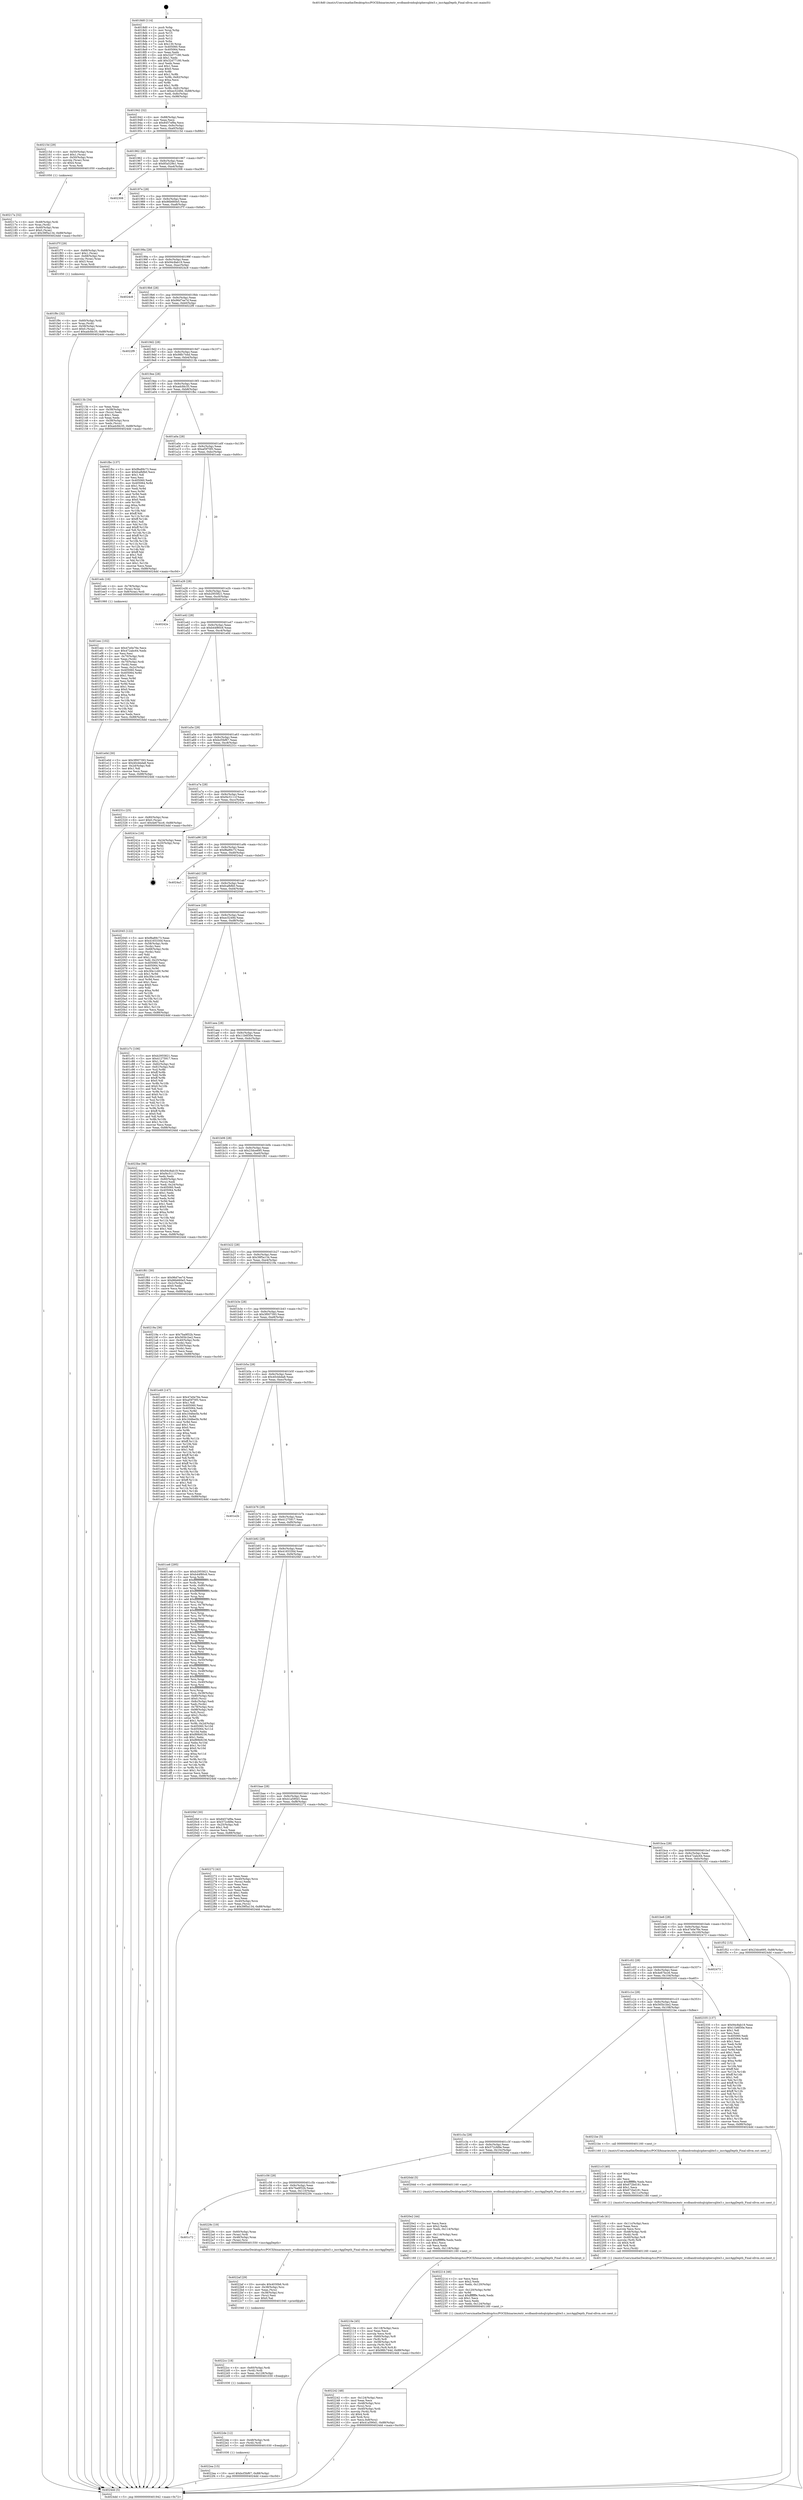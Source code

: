 digraph "0x4018d0" {
  label = "0x4018d0 (/mnt/c/Users/mathe/Desktop/tcc/POCII/binaries/extr_wcdbandroidsqlciphersqlite3.c_incrAggDepth_Final-ollvm.out::main(0))"
  labelloc = "t"
  node[shape=record]

  Entry [label="",width=0.3,height=0.3,shape=circle,fillcolor=black,style=filled]
  "0x401942" [label="{
     0x401942 [32]\l
     | [instrs]\l
     &nbsp;&nbsp;0x401942 \<+6\>: mov -0x88(%rbp),%eax\l
     &nbsp;&nbsp;0x401948 \<+2\>: mov %eax,%ecx\l
     &nbsp;&nbsp;0x40194a \<+6\>: sub $0x8457ef9a,%ecx\l
     &nbsp;&nbsp;0x401950 \<+6\>: mov %eax,-0x9c(%rbp)\l
     &nbsp;&nbsp;0x401956 \<+6\>: mov %ecx,-0xa0(%rbp)\l
     &nbsp;&nbsp;0x40195c \<+6\>: je 000000000040215d \<main+0x88d\>\l
  }"]
  "0x40215d" [label="{
     0x40215d [29]\l
     | [instrs]\l
     &nbsp;&nbsp;0x40215d \<+4\>: mov -0x50(%rbp),%rax\l
     &nbsp;&nbsp;0x402161 \<+6\>: movl $0x1,(%rax)\l
     &nbsp;&nbsp;0x402167 \<+4\>: mov -0x50(%rbp),%rax\l
     &nbsp;&nbsp;0x40216b \<+3\>: movslq (%rax),%rax\l
     &nbsp;&nbsp;0x40216e \<+4\>: shl $0x4,%rax\l
     &nbsp;&nbsp;0x402172 \<+3\>: mov %rax,%rdi\l
     &nbsp;&nbsp;0x402175 \<+5\>: call 0000000000401050 \<malloc@plt\>\l
     | [calls]\l
     &nbsp;&nbsp;0x401050 \{1\} (unknown)\l
  }"]
  "0x401962" [label="{
     0x401962 [28]\l
     | [instrs]\l
     &nbsp;&nbsp;0x401962 \<+5\>: jmp 0000000000401967 \<main+0x97\>\l
     &nbsp;&nbsp;0x401967 \<+6\>: mov -0x9c(%rbp),%eax\l
     &nbsp;&nbsp;0x40196d \<+5\>: sub $0x85a529e1,%eax\l
     &nbsp;&nbsp;0x401972 \<+6\>: mov %eax,-0xa4(%rbp)\l
     &nbsp;&nbsp;0x401978 \<+6\>: je 0000000000402308 \<main+0xa38\>\l
  }"]
  Exit [label="",width=0.3,height=0.3,shape=circle,fillcolor=black,style=filled,peripheries=2]
  "0x402308" [label="{
     0x402308\l
  }", style=dashed]
  "0x40197e" [label="{
     0x40197e [28]\l
     | [instrs]\l
     &nbsp;&nbsp;0x40197e \<+5\>: jmp 0000000000401983 \<main+0xb3\>\l
     &nbsp;&nbsp;0x401983 \<+6\>: mov -0x9c(%rbp),%eax\l
     &nbsp;&nbsp;0x401989 \<+5\>: sub $0x86b660e5,%eax\l
     &nbsp;&nbsp;0x40198e \<+6\>: mov %eax,-0xa8(%rbp)\l
     &nbsp;&nbsp;0x401994 \<+6\>: je 0000000000401f7f \<main+0x6af\>\l
  }"]
  "0x4022ea" [label="{
     0x4022ea [15]\l
     | [instrs]\l
     &nbsp;&nbsp;0x4022ea \<+10\>: movl $0xbcf3bf67,-0x88(%rbp)\l
     &nbsp;&nbsp;0x4022f4 \<+5\>: jmp 00000000004024dd \<main+0xc0d\>\l
  }"]
  "0x401f7f" [label="{
     0x401f7f [29]\l
     | [instrs]\l
     &nbsp;&nbsp;0x401f7f \<+4\>: mov -0x68(%rbp),%rax\l
     &nbsp;&nbsp;0x401f83 \<+6\>: movl $0x1,(%rax)\l
     &nbsp;&nbsp;0x401f89 \<+4\>: mov -0x68(%rbp),%rax\l
     &nbsp;&nbsp;0x401f8d \<+3\>: movslq (%rax),%rax\l
     &nbsp;&nbsp;0x401f90 \<+4\>: shl $0x3,%rax\l
     &nbsp;&nbsp;0x401f94 \<+3\>: mov %rax,%rdi\l
     &nbsp;&nbsp;0x401f97 \<+5\>: call 0000000000401050 \<malloc@plt\>\l
     | [calls]\l
     &nbsp;&nbsp;0x401050 \{1\} (unknown)\l
  }"]
  "0x40199a" [label="{
     0x40199a [28]\l
     | [instrs]\l
     &nbsp;&nbsp;0x40199a \<+5\>: jmp 000000000040199f \<main+0xcf\>\l
     &nbsp;&nbsp;0x40199f \<+6\>: mov -0x9c(%rbp),%eax\l
     &nbsp;&nbsp;0x4019a5 \<+5\>: sub $0x94c8ab19,%eax\l
     &nbsp;&nbsp;0x4019aa \<+6\>: mov %eax,-0xac(%rbp)\l
     &nbsp;&nbsp;0x4019b0 \<+6\>: je 00000000004024c8 \<main+0xbf8\>\l
  }"]
  "0x4022de" [label="{
     0x4022de [12]\l
     | [instrs]\l
     &nbsp;&nbsp;0x4022de \<+4\>: mov -0x48(%rbp),%rdi\l
     &nbsp;&nbsp;0x4022e2 \<+3\>: mov (%rdi),%rdi\l
     &nbsp;&nbsp;0x4022e5 \<+5\>: call 0000000000401030 \<free@plt\>\l
     | [calls]\l
     &nbsp;&nbsp;0x401030 \{1\} (unknown)\l
  }"]
  "0x4024c8" [label="{
     0x4024c8\l
  }", style=dashed]
  "0x4019b6" [label="{
     0x4019b6 [28]\l
     | [instrs]\l
     &nbsp;&nbsp;0x4019b6 \<+5\>: jmp 00000000004019bb \<main+0xeb\>\l
     &nbsp;&nbsp;0x4019bb \<+6\>: mov -0x9c(%rbp),%eax\l
     &nbsp;&nbsp;0x4019c1 \<+5\>: sub $0x96d7ee7d,%eax\l
     &nbsp;&nbsp;0x4019c6 \<+6\>: mov %eax,-0xb0(%rbp)\l
     &nbsp;&nbsp;0x4019cc \<+6\>: je 00000000004022f9 \<main+0xa29\>\l
  }"]
  "0x4022cc" [label="{
     0x4022cc [18]\l
     | [instrs]\l
     &nbsp;&nbsp;0x4022cc \<+4\>: mov -0x60(%rbp),%rdi\l
     &nbsp;&nbsp;0x4022d0 \<+3\>: mov (%rdi),%rdi\l
     &nbsp;&nbsp;0x4022d3 \<+6\>: mov %eax,-0x128(%rbp)\l
     &nbsp;&nbsp;0x4022d9 \<+5\>: call 0000000000401030 \<free@plt\>\l
     | [calls]\l
     &nbsp;&nbsp;0x401030 \{1\} (unknown)\l
  }"]
  "0x4022f9" [label="{
     0x4022f9\l
  }", style=dashed]
  "0x4019d2" [label="{
     0x4019d2 [28]\l
     | [instrs]\l
     &nbsp;&nbsp;0x4019d2 \<+5\>: jmp 00000000004019d7 \<main+0x107\>\l
     &nbsp;&nbsp;0x4019d7 \<+6\>: mov -0x9c(%rbp),%eax\l
     &nbsp;&nbsp;0x4019dd \<+5\>: sub $0x98fc744d,%eax\l
     &nbsp;&nbsp;0x4019e2 \<+6\>: mov %eax,-0xb4(%rbp)\l
     &nbsp;&nbsp;0x4019e8 \<+6\>: je 000000000040213b \<main+0x86b\>\l
  }"]
  "0x4022af" [label="{
     0x4022af [29]\l
     | [instrs]\l
     &nbsp;&nbsp;0x4022af \<+10\>: movabs $0x4030b6,%rdi\l
     &nbsp;&nbsp;0x4022b9 \<+4\>: mov -0x38(%rbp),%rsi\l
     &nbsp;&nbsp;0x4022bd \<+2\>: mov %eax,(%rsi)\l
     &nbsp;&nbsp;0x4022bf \<+4\>: mov -0x38(%rbp),%rsi\l
     &nbsp;&nbsp;0x4022c3 \<+2\>: mov (%rsi),%esi\l
     &nbsp;&nbsp;0x4022c5 \<+2\>: mov $0x0,%al\l
     &nbsp;&nbsp;0x4022c7 \<+5\>: call 0000000000401040 \<printf@plt\>\l
     | [calls]\l
     &nbsp;&nbsp;0x401040 \{1\} (unknown)\l
  }"]
  "0x40213b" [label="{
     0x40213b [34]\l
     | [instrs]\l
     &nbsp;&nbsp;0x40213b \<+2\>: xor %eax,%eax\l
     &nbsp;&nbsp;0x40213d \<+4\>: mov -0x58(%rbp),%rcx\l
     &nbsp;&nbsp;0x402141 \<+2\>: mov (%rcx),%edx\l
     &nbsp;&nbsp;0x402143 \<+3\>: sub $0x1,%eax\l
     &nbsp;&nbsp;0x402146 \<+2\>: sub %eax,%edx\l
     &nbsp;&nbsp;0x402148 \<+4\>: mov -0x58(%rbp),%rcx\l
     &nbsp;&nbsp;0x40214c \<+2\>: mov %edx,(%rcx)\l
     &nbsp;&nbsp;0x40214e \<+10\>: movl $0xadcfdc35,-0x88(%rbp)\l
     &nbsp;&nbsp;0x402158 \<+5\>: jmp 00000000004024dd \<main+0xc0d\>\l
  }"]
  "0x4019ee" [label="{
     0x4019ee [28]\l
     | [instrs]\l
     &nbsp;&nbsp;0x4019ee \<+5\>: jmp 00000000004019f3 \<main+0x123\>\l
     &nbsp;&nbsp;0x4019f3 \<+6\>: mov -0x9c(%rbp),%eax\l
     &nbsp;&nbsp;0x4019f9 \<+5\>: sub $0xadcfdc35,%eax\l
     &nbsp;&nbsp;0x4019fe \<+6\>: mov %eax,-0xb8(%rbp)\l
     &nbsp;&nbsp;0x401a04 \<+6\>: je 0000000000401fbc \<main+0x6ec\>\l
  }"]
  "0x401c72" [label="{
     0x401c72\l
  }", style=dashed]
  "0x401fbc" [label="{
     0x401fbc [137]\l
     | [instrs]\l
     &nbsp;&nbsp;0x401fbc \<+5\>: mov $0xf8a89c73,%eax\l
     &nbsp;&nbsp;0x401fc1 \<+5\>: mov $0xfcafbfb0,%ecx\l
     &nbsp;&nbsp;0x401fc6 \<+2\>: mov $0x1,%dl\l
     &nbsp;&nbsp;0x401fc8 \<+2\>: xor %esi,%esi\l
     &nbsp;&nbsp;0x401fca \<+7\>: mov 0x405060,%edi\l
     &nbsp;&nbsp;0x401fd1 \<+8\>: mov 0x405064,%r8d\l
     &nbsp;&nbsp;0x401fd9 \<+3\>: sub $0x1,%esi\l
     &nbsp;&nbsp;0x401fdc \<+3\>: mov %edi,%r9d\l
     &nbsp;&nbsp;0x401fdf \<+3\>: add %esi,%r9d\l
     &nbsp;&nbsp;0x401fe2 \<+4\>: imul %r9d,%edi\l
     &nbsp;&nbsp;0x401fe6 \<+3\>: and $0x1,%edi\l
     &nbsp;&nbsp;0x401fe9 \<+3\>: cmp $0x0,%edi\l
     &nbsp;&nbsp;0x401fec \<+4\>: sete %r10b\l
     &nbsp;&nbsp;0x401ff0 \<+4\>: cmp $0xa,%r8d\l
     &nbsp;&nbsp;0x401ff4 \<+4\>: setl %r11b\l
     &nbsp;&nbsp;0x401ff8 \<+3\>: mov %r10b,%bl\l
     &nbsp;&nbsp;0x401ffb \<+3\>: xor $0xff,%bl\l
     &nbsp;&nbsp;0x401ffe \<+3\>: mov %r11b,%r14b\l
     &nbsp;&nbsp;0x402001 \<+4\>: xor $0xff,%r14b\l
     &nbsp;&nbsp;0x402005 \<+3\>: xor $0x1,%dl\l
     &nbsp;&nbsp;0x402008 \<+3\>: mov %bl,%r15b\l
     &nbsp;&nbsp;0x40200b \<+4\>: and $0xff,%r15b\l
     &nbsp;&nbsp;0x40200f \<+3\>: and %dl,%r10b\l
     &nbsp;&nbsp;0x402012 \<+3\>: mov %r14b,%r12b\l
     &nbsp;&nbsp;0x402015 \<+4\>: and $0xff,%r12b\l
     &nbsp;&nbsp;0x402019 \<+3\>: and %dl,%r11b\l
     &nbsp;&nbsp;0x40201c \<+3\>: or %r10b,%r15b\l
     &nbsp;&nbsp;0x40201f \<+3\>: or %r11b,%r12b\l
     &nbsp;&nbsp;0x402022 \<+3\>: xor %r12b,%r15b\l
     &nbsp;&nbsp;0x402025 \<+3\>: or %r14b,%bl\l
     &nbsp;&nbsp;0x402028 \<+3\>: xor $0xff,%bl\l
     &nbsp;&nbsp;0x40202b \<+3\>: or $0x1,%dl\l
     &nbsp;&nbsp;0x40202e \<+2\>: and %dl,%bl\l
     &nbsp;&nbsp;0x402030 \<+3\>: or %bl,%r15b\l
     &nbsp;&nbsp;0x402033 \<+4\>: test $0x1,%r15b\l
     &nbsp;&nbsp;0x402037 \<+3\>: cmovne %ecx,%eax\l
     &nbsp;&nbsp;0x40203a \<+6\>: mov %eax,-0x88(%rbp)\l
     &nbsp;&nbsp;0x402040 \<+5\>: jmp 00000000004024dd \<main+0xc0d\>\l
  }"]
  "0x401a0a" [label="{
     0x401a0a [28]\l
     | [instrs]\l
     &nbsp;&nbsp;0x401a0a \<+5\>: jmp 0000000000401a0f \<main+0x13f\>\l
     &nbsp;&nbsp;0x401a0f \<+6\>: mov -0x9c(%rbp),%eax\l
     &nbsp;&nbsp;0x401a15 \<+5\>: sub $0xaf3f70f3,%eax\l
     &nbsp;&nbsp;0x401a1a \<+6\>: mov %eax,-0xbc(%rbp)\l
     &nbsp;&nbsp;0x401a20 \<+6\>: je 0000000000401edc \<main+0x60c\>\l
  }"]
  "0x40229c" [label="{
     0x40229c [19]\l
     | [instrs]\l
     &nbsp;&nbsp;0x40229c \<+4\>: mov -0x60(%rbp),%rax\l
     &nbsp;&nbsp;0x4022a0 \<+3\>: mov (%rax),%rdi\l
     &nbsp;&nbsp;0x4022a3 \<+4\>: mov -0x48(%rbp),%rax\l
     &nbsp;&nbsp;0x4022a7 \<+3\>: mov (%rax),%rsi\l
     &nbsp;&nbsp;0x4022aa \<+5\>: call 0000000000401550 \<incrAggDepth\>\l
     | [calls]\l
     &nbsp;&nbsp;0x401550 \{1\} (/mnt/c/Users/mathe/Desktop/tcc/POCII/binaries/extr_wcdbandroidsqlciphersqlite3.c_incrAggDepth_Final-ollvm.out::incrAggDepth)\l
  }"]
  "0x401edc" [label="{
     0x401edc [16]\l
     | [instrs]\l
     &nbsp;&nbsp;0x401edc \<+4\>: mov -0x78(%rbp),%rax\l
     &nbsp;&nbsp;0x401ee0 \<+3\>: mov (%rax),%rax\l
     &nbsp;&nbsp;0x401ee3 \<+4\>: mov 0x8(%rax),%rdi\l
     &nbsp;&nbsp;0x401ee7 \<+5\>: call 0000000000401060 \<atoi@plt\>\l
     | [calls]\l
     &nbsp;&nbsp;0x401060 \{1\} (unknown)\l
  }"]
  "0x401a26" [label="{
     0x401a26 [28]\l
     | [instrs]\l
     &nbsp;&nbsp;0x401a26 \<+5\>: jmp 0000000000401a2b \<main+0x15b\>\l
     &nbsp;&nbsp;0x401a2b \<+6\>: mov -0x9c(%rbp),%eax\l
     &nbsp;&nbsp;0x401a31 \<+5\>: sub $0xb2955821,%eax\l
     &nbsp;&nbsp;0x401a36 \<+6\>: mov %eax,-0xc0(%rbp)\l
     &nbsp;&nbsp;0x401a3c \<+6\>: je 000000000040242e \<main+0xb5e\>\l
  }"]
  "0x402242" [label="{
     0x402242 [48]\l
     | [instrs]\l
     &nbsp;&nbsp;0x402242 \<+6\>: mov -0x124(%rbp),%ecx\l
     &nbsp;&nbsp;0x402248 \<+3\>: imul %eax,%ecx\l
     &nbsp;&nbsp;0x40224b \<+4\>: mov -0x48(%rbp),%rsi\l
     &nbsp;&nbsp;0x40224f \<+3\>: mov (%rsi),%rsi\l
     &nbsp;&nbsp;0x402252 \<+4\>: mov -0x40(%rbp),%rdi\l
     &nbsp;&nbsp;0x402256 \<+3\>: movslq (%rdi),%rdi\l
     &nbsp;&nbsp;0x402259 \<+4\>: shl $0x4,%rdi\l
     &nbsp;&nbsp;0x40225d \<+3\>: add %rdi,%rsi\l
     &nbsp;&nbsp;0x402260 \<+3\>: mov %ecx,0x8(%rsi)\l
     &nbsp;&nbsp;0x402263 \<+10\>: movl $0x41a590d1,-0x88(%rbp)\l
     &nbsp;&nbsp;0x40226d \<+5\>: jmp 00000000004024dd \<main+0xc0d\>\l
  }"]
  "0x40242e" [label="{
     0x40242e\l
  }", style=dashed]
  "0x401a42" [label="{
     0x401a42 [28]\l
     | [instrs]\l
     &nbsp;&nbsp;0x401a42 \<+5\>: jmp 0000000000401a47 \<main+0x177\>\l
     &nbsp;&nbsp;0x401a47 \<+6\>: mov -0x9c(%rbp),%eax\l
     &nbsp;&nbsp;0x401a4d \<+5\>: sub $0xb44f80c6,%eax\l
     &nbsp;&nbsp;0x401a52 \<+6\>: mov %eax,-0xc4(%rbp)\l
     &nbsp;&nbsp;0x401a58 \<+6\>: je 0000000000401e0d \<main+0x53d\>\l
  }"]
  "0x402214" [label="{
     0x402214 [46]\l
     | [instrs]\l
     &nbsp;&nbsp;0x402214 \<+2\>: xor %ecx,%ecx\l
     &nbsp;&nbsp;0x402216 \<+5\>: mov $0x2,%edx\l
     &nbsp;&nbsp;0x40221b \<+6\>: mov %edx,-0x120(%rbp)\l
     &nbsp;&nbsp;0x402221 \<+1\>: cltd\l
     &nbsp;&nbsp;0x402222 \<+7\>: mov -0x120(%rbp),%r9d\l
     &nbsp;&nbsp;0x402229 \<+3\>: idiv %r9d\l
     &nbsp;&nbsp;0x40222c \<+6\>: imul $0xfffffffe,%edx,%edx\l
     &nbsp;&nbsp;0x402232 \<+3\>: sub $0x1,%ecx\l
     &nbsp;&nbsp;0x402235 \<+2\>: sub %ecx,%edx\l
     &nbsp;&nbsp;0x402237 \<+6\>: mov %edx,-0x124(%rbp)\l
     &nbsp;&nbsp;0x40223d \<+5\>: call 0000000000401160 \<next_i\>\l
     | [calls]\l
     &nbsp;&nbsp;0x401160 \{1\} (/mnt/c/Users/mathe/Desktop/tcc/POCII/binaries/extr_wcdbandroidsqlciphersqlite3.c_incrAggDepth_Final-ollvm.out::next_i)\l
  }"]
  "0x401e0d" [label="{
     0x401e0d [30]\l
     | [instrs]\l
     &nbsp;&nbsp;0x401e0d \<+5\>: mov $0x3f007393,%eax\l
     &nbsp;&nbsp;0x401e12 \<+5\>: mov $0x40cbbda8,%ecx\l
     &nbsp;&nbsp;0x401e17 \<+3\>: mov -0x2d(%rbp),%dl\l
     &nbsp;&nbsp;0x401e1a \<+3\>: test $0x1,%dl\l
     &nbsp;&nbsp;0x401e1d \<+3\>: cmovne %ecx,%eax\l
     &nbsp;&nbsp;0x401e20 \<+6\>: mov %eax,-0x88(%rbp)\l
     &nbsp;&nbsp;0x401e26 \<+5\>: jmp 00000000004024dd \<main+0xc0d\>\l
  }"]
  "0x401a5e" [label="{
     0x401a5e [28]\l
     | [instrs]\l
     &nbsp;&nbsp;0x401a5e \<+5\>: jmp 0000000000401a63 \<main+0x193\>\l
     &nbsp;&nbsp;0x401a63 \<+6\>: mov -0x9c(%rbp),%eax\l
     &nbsp;&nbsp;0x401a69 \<+5\>: sub $0xbcf3bf67,%eax\l
     &nbsp;&nbsp;0x401a6e \<+6\>: mov %eax,-0xc8(%rbp)\l
     &nbsp;&nbsp;0x401a74 \<+6\>: je 000000000040231c \<main+0xa4c\>\l
  }"]
  "0x4021eb" [label="{
     0x4021eb [41]\l
     | [instrs]\l
     &nbsp;&nbsp;0x4021eb \<+6\>: mov -0x11c(%rbp),%ecx\l
     &nbsp;&nbsp;0x4021f1 \<+3\>: imul %eax,%ecx\l
     &nbsp;&nbsp;0x4021f4 \<+3\>: movslq %ecx,%rsi\l
     &nbsp;&nbsp;0x4021f7 \<+4\>: mov -0x48(%rbp),%rdi\l
     &nbsp;&nbsp;0x4021fb \<+3\>: mov (%rdi),%rdi\l
     &nbsp;&nbsp;0x4021fe \<+4\>: mov -0x40(%rbp),%r8\l
     &nbsp;&nbsp;0x402202 \<+3\>: movslq (%r8),%r8\l
     &nbsp;&nbsp;0x402205 \<+4\>: shl $0x4,%r8\l
     &nbsp;&nbsp;0x402209 \<+3\>: add %r8,%rdi\l
     &nbsp;&nbsp;0x40220c \<+3\>: mov %rsi,(%rdi)\l
     &nbsp;&nbsp;0x40220f \<+5\>: call 0000000000401160 \<next_i\>\l
     | [calls]\l
     &nbsp;&nbsp;0x401160 \{1\} (/mnt/c/Users/mathe/Desktop/tcc/POCII/binaries/extr_wcdbandroidsqlciphersqlite3.c_incrAggDepth_Final-ollvm.out::next_i)\l
  }"]
  "0x40231c" [label="{
     0x40231c [25]\l
     | [instrs]\l
     &nbsp;&nbsp;0x40231c \<+4\>: mov -0x80(%rbp),%rax\l
     &nbsp;&nbsp;0x402320 \<+6\>: movl $0x0,(%rax)\l
     &nbsp;&nbsp;0x402326 \<+10\>: movl $0x4e67bcc6,-0x88(%rbp)\l
     &nbsp;&nbsp;0x402330 \<+5\>: jmp 00000000004024dd \<main+0xc0d\>\l
  }"]
  "0x401a7a" [label="{
     0x401a7a [28]\l
     | [instrs]\l
     &nbsp;&nbsp;0x401a7a \<+5\>: jmp 0000000000401a7f \<main+0x1af\>\l
     &nbsp;&nbsp;0x401a7f \<+6\>: mov -0x9c(%rbp),%eax\l
     &nbsp;&nbsp;0x401a85 \<+5\>: sub $0xf4c5111f,%eax\l
     &nbsp;&nbsp;0x401a8a \<+6\>: mov %eax,-0xcc(%rbp)\l
     &nbsp;&nbsp;0x401a90 \<+6\>: je 000000000040241e \<main+0xb4e\>\l
  }"]
  "0x4021c3" [label="{
     0x4021c3 [40]\l
     | [instrs]\l
     &nbsp;&nbsp;0x4021c3 \<+5\>: mov $0x2,%ecx\l
     &nbsp;&nbsp;0x4021c8 \<+1\>: cltd\l
     &nbsp;&nbsp;0x4021c9 \<+2\>: idiv %ecx\l
     &nbsp;&nbsp;0x4021cb \<+6\>: imul $0xfffffffe,%edx,%ecx\l
     &nbsp;&nbsp;0x4021d1 \<+6\>: add $0x672bd181,%ecx\l
     &nbsp;&nbsp;0x4021d7 \<+3\>: add $0x1,%ecx\l
     &nbsp;&nbsp;0x4021da \<+6\>: sub $0x672bd181,%ecx\l
     &nbsp;&nbsp;0x4021e0 \<+6\>: mov %ecx,-0x11c(%rbp)\l
     &nbsp;&nbsp;0x4021e6 \<+5\>: call 0000000000401160 \<next_i\>\l
     | [calls]\l
     &nbsp;&nbsp;0x401160 \{1\} (/mnt/c/Users/mathe/Desktop/tcc/POCII/binaries/extr_wcdbandroidsqlciphersqlite3.c_incrAggDepth_Final-ollvm.out::next_i)\l
  }"]
  "0x40241e" [label="{
     0x40241e [16]\l
     | [instrs]\l
     &nbsp;&nbsp;0x40241e \<+3\>: mov -0x24(%rbp),%eax\l
     &nbsp;&nbsp;0x402421 \<+4\>: lea -0x20(%rbp),%rsp\l
     &nbsp;&nbsp;0x402425 \<+1\>: pop %rbx\l
     &nbsp;&nbsp;0x402426 \<+2\>: pop %r12\l
     &nbsp;&nbsp;0x402428 \<+2\>: pop %r14\l
     &nbsp;&nbsp;0x40242a \<+2\>: pop %r15\l
     &nbsp;&nbsp;0x40242c \<+1\>: pop %rbp\l
     &nbsp;&nbsp;0x40242d \<+1\>: ret\l
  }"]
  "0x401a96" [label="{
     0x401a96 [28]\l
     | [instrs]\l
     &nbsp;&nbsp;0x401a96 \<+5\>: jmp 0000000000401a9b \<main+0x1cb\>\l
     &nbsp;&nbsp;0x401a9b \<+6\>: mov -0x9c(%rbp),%eax\l
     &nbsp;&nbsp;0x401aa1 \<+5\>: sub $0xf8a89c73,%eax\l
     &nbsp;&nbsp;0x401aa6 \<+6\>: mov %eax,-0xd0(%rbp)\l
     &nbsp;&nbsp;0x401aac \<+6\>: je 00000000004024a3 \<main+0xbd3\>\l
  }"]
  "0x40217a" [label="{
     0x40217a [32]\l
     | [instrs]\l
     &nbsp;&nbsp;0x40217a \<+4\>: mov -0x48(%rbp),%rdi\l
     &nbsp;&nbsp;0x40217e \<+3\>: mov %rax,(%rdi)\l
     &nbsp;&nbsp;0x402181 \<+4\>: mov -0x40(%rbp),%rax\l
     &nbsp;&nbsp;0x402185 \<+6\>: movl $0x0,(%rax)\l
     &nbsp;&nbsp;0x40218b \<+10\>: movl $0x39f5a134,-0x88(%rbp)\l
     &nbsp;&nbsp;0x402195 \<+5\>: jmp 00000000004024dd \<main+0xc0d\>\l
  }"]
  "0x4024a3" [label="{
     0x4024a3\l
  }", style=dashed]
  "0x401ab2" [label="{
     0x401ab2 [28]\l
     | [instrs]\l
     &nbsp;&nbsp;0x401ab2 \<+5\>: jmp 0000000000401ab7 \<main+0x1e7\>\l
     &nbsp;&nbsp;0x401ab7 \<+6\>: mov -0x9c(%rbp),%eax\l
     &nbsp;&nbsp;0x401abd \<+5\>: sub $0xfcafbfb0,%eax\l
     &nbsp;&nbsp;0x401ac2 \<+6\>: mov %eax,-0xd4(%rbp)\l
     &nbsp;&nbsp;0x401ac8 \<+6\>: je 0000000000402045 \<main+0x775\>\l
  }"]
  "0x40210e" [label="{
     0x40210e [45]\l
     | [instrs]\l
     &nbsp;&nbsp;0x40210e \<+6\>: mov -0x118(%rbp),%ecx\l
     &nbsp;&nbsp;0x402114 \<+3\>: imul %eax,%ecx\l
     &nbsp;&nbsp;0x402117 \<+3\>: movslq %ecx,%rdi\l
     &nbsp;&nbsp;0x40211a \<+4\>: mov -0x60(%rbp),%r8\l
     &nbsp;&nbsp;0x40211e \<+3\>: mov (%r8),%r8\l
     &nbsp;&nbsp;0x402121 \<+4\>: mov -0x58(%rbp),%r9\l
     &nbsp;&nbsp;0x402125 \<+3\>: movslq (%r9),%r9\l
     &nbsp;&nbsp;0x402128 \<+4\>: mov %rdi,(%r8,%r9,8)\l
     &nbsp;&nbsp;0x40212c \<+10\>: movl $0x98fc744d,-0x88(%rbp)\l
     &nbsp;&nbsp;0x402136 \<+5\>: jmp 00000000004024dd \<main+0xc0d\>\l
  }"]
  "0x402045" [label="{
     0x402045 [122]\l
     | [instrs]\l
     &nbsp;&nbsp;0x402045 \<+5\>: mov $0xf8a89c73,%eax\l
     &nbsp;&nbsp;0x40204a \<+5\>: mov $0x4165330d,%ecx\l
     &nbsp;&nbsp;0x40204f \<+4\>: mov -0x58(%rbp),%rdx\l
     &nbsp;&nbsp;0x402053 \<+2\>: mov (%rdx),%esi\l
     &nbsp;&nbsp;0x402055 \<+4\>: mov -0x68(%rbp),%rdx\l
     &nbsp;&nbsp;0x402059 \<+2\>: cmp (%rdx),%esi\l
     &nbsp;&nbsp;0x40205b \<+4\>: setl %dil\l
     &nbsp;&nbsp;0x40205f \<+4\>: and $0x1,%dil\l
     &nbsp;&nbsp;0x402063 \<+4\>: mov %dil,-0x25(%rbp)\l
     &nbsp;&nbsp;0x402067 \<+7\>: mov 0x405060,%esi\l
     &nbsp;&nbsp;0x40206e \<+8\>: mov 0x405064,%r8d\l
     &nbsp;&nbsp;0x402076 \<+3\>: mov %esi,%r9d\l
     &nbsp;&nbsp;0x402079 \<+7\>: sub $0x3f4c1c60,%r9d\l
     &nbsp;&nbsp;0x402080 \<+4\>: sub $0x1,%r9d\l
     &nbsp;&nbsp;0x402084 \<+7\>: add $0x3f4c1c60,%r9d\l
     &nbsp;&nbsp;0x40208b \<+4\>: imul %r9d,%esi\l
     &nbsp;&nbsp;0x40208f \<+3\>: and $0x1,%esi\l
     &nbsp;&nbsp;0x402092 \<+3\>: cmp $0x0,%esi\l
     &nbsp;&nbsp;0x402095 \<+4\>: sete %dil\l
     &nbsp;&nbsp;0x402099 \<+4\>: cmp $0xa,%r8d\l
     &nbsp;&nbsp;0x40209d \<+4\>: setl %r10b\l
     &nbsp;&nbsp;0x4020a1 \<+3\>: mov %dil,%r11b\l
     &nbsp;&nbsp;0x4020a4 \<+3\>: and %r10b,%r11b\l
     &nbsp;&nbsp;0x4020a7 \<+3\>: xor %r10b,%dil\l
     &nbsp;&nbsp;0x4020aa \<+3\>: or %dil,%r11b\l
     &nbsp;&nbsp;0x4020ad \<+4\>: test $0x1,%r11b\l
     &nbsp;&nbsp;0x4020b1 \<+3\>: cmovne %ecx,%eax\l
     &nbsp;&nbsp;0x4020b4 \<+6\>: mov %eax,-0x88(%rbp)\l
     &nbsp;&nbsp;0x4020ba \<+5\>: jmp 00000000004024dd \<main+0xc0d\>\l
  }"]
  "0x401ace" [label="{
     0x401ace [28]\l
     | [instrs]\l
     &nbsp;&nbsp;0x401ace \<+5\>: jmp 0000000000401ad3 \<main+0x203\>\l
     &nbsp;&nbsp;0x401ad3 \<+6\>: mov -0x9c(%rbp),%eax\l
     &nbsp;&nbsp;0x401ad9 \<+5\>: sub $0xec5249d,%eax\l
     &nbsp;&nbsp;0x401ade \<+6\>: mov %eax,-0xd8(%rbp)\l
     &nbsp;&nbsp;0x401ae4 \<+6\>: je 0000000000401c7c \<main+0x3ac\>\l
  }"]
  "0x4020e2" [label="{
     0x4020e2 [44]\l
     | [instrs]\l
     &nbsp;&nbsp;0x4020e2 \<+2\>: xor %ecx,%ecx\l
     &nbsp;&nbsp;0x4020e4 \<+5\>: mov $0x2,%edx\l
     &nbsp;&nbsp;0x4020e9 \<+6\>: mov %edx,-0x114(%rbp)\l
     &nbsp;&nbsp;0x4020ef \<+1\>: cltd\l
     &nbsp;&nbsp;0x4020f0 \<+6\>: mov -0x114(%rbp),%esi\l
     &nbsp;&nbsp;0x4020f6 \<+2\>: idiv %esi\l
     &nbsp;&nbsp;0x4020f8 \<+6\>: imul $0xfffffffe,%edx,%edx\l
     &nbsp;&nbsp;0x4020fe \<+3\>: sub $0x1,%ecx\l
     &nbsp;&nbsp;0x402101 \<+2\>: sub %ecx,%edx\l
     &nbsp;&nbsp;0x402103 \<+6\>: mov %edx,-0x118(%rbp)\l
     &nbsp;&nbsp;0x402109 \<+5\>: call 0000000000401160 \<next_i\>\l
     | [calls]\l
     &nbsp;&nbsp;0x401160 \{1\} (/mnt/c/Users/mathe/Desktop/tcc/POCII/binaries/extr_wcdbandroidsqlciphersqlite3.c_incrAggDepth_Final-ollvm.out::next_i)\l
  }"]
  "0x401c7c" [label="{
     0x401c7c [106]\l
     | [instrs]\l
     &nbsp;&nbsp;0x401c7c \<+5\>: mov $0xb2955821,%eax\l
     &nbsp;&nbsp;0x401c81 \<+5\>: mov $0x41275917,%ecx\l
     &nbsp;&nbsp;0x401c86 \<+2\>: mov $0x1,%dl\l
     &nbsp;&nbsp;0x401c88 \<+7\>: mov -0x82(%rbp),%sil\l
     &nbsp;&nbsp;0x401c8f \<+7\>: mov -0x81(%rbp),%dil\l
     &nbsp;&nbsp;0x401c96 \<+3\>: mov %sil,%r8b\l
     &nbsp;&nbsp;0x401c99 \<+4\>: xor $0xff,%r8b\l
     &nbsp;&nbsp;0x401c9d \<+3\>: mov %dil,%r9b\l
     &nbsp;&nbsp;0x401ca0 \<+4\>: xor $0xff,%r9b\l
     &nbsp;&nbsp;0x401ca4 \<+3\>: xor $0x0,%dl\l
     &nbsp;&nbsp;0x401ca7 \<+3\>: mov %r8b,%r10b\l
     &nbsp;&nbsp;0x401caa \<+4\>: and $0x0,%r10b\l
     &nbsp;&nbsp;0x401cae \<+3\>: and %dl,%sil\l
     &nbsp;&nbsp;0x401cb1 \<+3\>: mov %r9b,%r11b\l
     &nbsp;&nbsp;0x401cb4 \<+4\>: and $0x0,%r11b\l
     &nbsp;&nbsp;0x401cb8 \<+3\>: and %dl,%dil\l
     &nbsp;&nbsp;0x401cbb \<+3\>: or %sil,%r10b\l
     &nbsp;&nbsp;0x401cbe \<+3\>: or %dil,%r11b\l
     &nbsp;&nbsp;0x401cc1 \<+3\>: xor %r11b,%r10b\l
     &nbsp;&nbsp;0x401cc4 \<+3\>: or %r9b,%r8b\l
     &nbsp;&nbsp;0x401cc7 \<+4\>: xor $0xff,%r8b\l
     &nbsp;&nbsp;0x401ccb \<+3\>: or $0x0,%dl\l
     &nbsp;&nbsp;0x401cce \<+3\>: and %dl,%r8b\l
     &nbsp;&nbsp;0x401cd1 \<+3\>: or %r8b,%r10b\l
     &nbsp;&nbsp;0x401cd4 \<+4\>: test $0x1,%r10b\l
     &nbsp;&nbsp;0x401cd8 \<+3\>: cmovne %ecx,%eax\l
     &nbsp;&nbsp;0x401cdb \<+6\>: mov %eax,-0x88(%rbp)\l
     &nbsp;&nbsp;0x401ce1 \<+5\>: jmp 00000000004024dd \<main+0xc0d\>\l
  }"]
  "0x401aea" [label="{
     0x401aea [28]\l
     | [instrs]\l
     &nbsp;&nbsp;0x401aea \<+5\>: jmp 0000000000401aef \<main+0x21f\>\l
     &nbsp;&nbsp;0x401aef \<+6\>: mov -0x9c(%rbp),%eax\l
     &nbsp;&nbsp;0x401af5 \<+5\>: sub $0x11b6f30e,%eax\l
     &nbsp;&nbsp;0x401afa \<+6\>: mov %eax,-0xdc(%rbp)\l
     &nbsp;&nbsp;0x401b00 \<+6\>: je 00000000004023be \<main+0xaee\>\l
  }"]
  "0x4024dd" [label="{
     0x4024dd [5]\l
     | [instrs]\l
     &nbsp;&nbsp;0x4024dd \<+5\>: jmp 0000000000401942 \<main+0x72\>\l
  }"]
  "0x4018d0" [label="{
     0x4018d0 [114]\l
     | [instrs]\l
     &nbsp;&nbsp;0x4018d0 \<+1\>: push %rbp\l
     &nbsp;&nbsp;0x4018d1 \<+3\>: mov %rsp,%rbp\l
     &nbsp;&nbsp;0x4018d4 \<+2\>: push %r15\l
     &nbsp;&nbsp;0x4018d6 \<+2\>: push %r14\l
     &nbsp;&nbsp;0x4018d8 \<+2\>: push %r12\l
     &nbsp;&nbsp;0x4018da \<+1\>: push %rbx\l
     &nbsp;&nbsp;0x4018db \<+7\>: sub $0x130,%rsp\l
     &nbsp;&nbsp;0x4018e2 \<+7\>: mov 0x405060,%eax\l
     &nbsp;&nbsp;0x4018e9 \<+7\>: mov 0x405064,%ecx\l
     &nbsp;&nbsp;0x4018f0 \<+2\>: mov %eax,%edx\l
     &nbsp;&nbsp;0x4018f2 \<+6\>: sub $0x32d77180,%edx\l
     &nbsp;&nbsp;0x4018f8 \<+3\>: sub $0x1,%edx\l
     &nbsp;&nbsp;0x4018fb \<+6\>: add $0x32d77180,%edx\l
     &nbsp;&nbsp;0x401901 \<+3\>: imul %edx,%eax\l
     &nbsp;&nbsp;0x401904 \<+3\>: and $0x1,%eax\l
     &nbsp;&nbsp;0x401907 \<+3\>: cmp $0x0,%eax\l
     &nbsp;&nbsp;0x40190a \<+4\>: sete %r8b\l
     &nbsp;&nbsp;0x40190e \<+4\>: and $0x1,%r8b\l
     &nbsp;&nbsp;0x401912 \<+7\>: mov %r8b,-0x82(%rbp)\l
     &nbsp;&nbsp;0x401919 \<+3\>: cmp $0xa,%ecx\l
     &nbsp;&nbsp;0x40191c \<+4\>: setl %r8b\l
     &nbsp;&nbsp;0x401920 \<+4\>: and $0x1,%r8b\l
     &nbsp;&nbsp;0x401924 \<+7\>: mov %r8b,-0x81(%rbp)\l
     &nbsp;&nbsp;0x40192b \<+10\>: movl $0xec5249d,-0x88(%rbp)\l
     &nbsp;&nbsp;0x401935 \<+6\>: mov %edi,-0x8c(%rbp)\l
     &nbsp;&nbsp;0x40193b \<+7\>: mov %rsi,-0x98(%rbp)\l
  }"]
  "0x401c56" [label="{
     0x401c56 [28]\l
     | [instrs]\l
     &nbsp;&nbsp;0x401c56 \<+5\>: jmp 0000000000401c5b \<main+0x38b\>\l
     &nbsp;&nbsp;0x401c5b \<+6\>: mov -0x9c(%rbp),%eax\l
     &nbsp;&nbsp;0x401c61 \<+5\>: sub $0x7ba9f32b,%eax\l
     &nbsp;&nbsp;0x401c66 \<+6\>: mov %eax,-0x110(%rbp)\l
     &nbsp;&nbsp;0x401c6c \<+6\>: je 000000000040229c \<main+0x9cc\>\l
  }"]
  "0x4023be" [label="{
     0x4023be [96]\l
     | [instrs]\l
     &nbsp;&nbsp;0x4023be \<+5\>: mov $0x94c8ab19,%eax\l
     &nbsp;&nbsp;0x4023c3 \<+5\>: mov $0xf4c5111f,%ecx\l
     &nbsp;&nbsp;0x4023c8 \<+2\>: xor %edx,%edx\l
     &nbsp;&nbsp;0x4023ca \<+4\>: mov -0x80(%rbp),%rsi\l
     &nbsp;&nbsp;0x4023ce \<+2\>: mov (%rsi),%edi\l
     &nbsp;&nbsp;0x4023d0 \<+3\>: mov %edi,-0x24(%rbp)\l
     &nbsp;&nbsp;0x4023d3 \<+7\>: mov 0x405060,%edi\l
     &nbsp;&nbsp;0x4023da \<+8\>: mov 0x405064,%r8d\l
     &nbsp;&nbsp;0x4023e2 \<+3\>: sub $0x1,%edx\l
     &nbsp;&nbsp;0x4023e5 \<+3\>: mov %edi,%r9d\l
     &nbsp;&nbsp;0x4023e8 \<+3\>: add %edx,%r9d\l
     &nbsp;&nbsp;0x4023eb \<+4\>: imul %r9d,%edi\l
     &nbsp;&nbsp;0x4023ef \<+3\>: and $0x1,%edi\l
     &nbsp;&nbsp;0x4023f2 \<+3\>: cmp $0x0,%edi\l
     &nbsp;&nbsp;0x4023f5 \<+4\>: sete %r10b\l
     &nbsp;&nbsp;0x4023f9 \<+4\>: cmp $0xa,%r8d\l
     &nbsp;&nbsp;0x4023fd \<+4\>: setl %r11b\l
     &nbsp;&nbsp;0x402401 \<+3\>: mov %r10b,%bl\l
     &nbsp;&nbsp;0x402404 \<+3\>: and %r11b,%bl\l
     &nbsp;&nbsp;0x402407 \<+3\>: xor %r11b,%r10b\l
     &nbsp;&nbsp;0x40240a \<+3\>: or %r10b,%bl\l
     &nbsp;&nbsp;0x40240d \<+3\>: test $0x1,%bl\l
     &nbsp;&nbsp;0x402410 \<+3\>: cmovne %ecx,%eax\l
     &nbsp;&nbsp;0x402413 \<+6\>: mov %eax,-0x88(%rbp)\l
     &nbsp;&nbsp;0x402419 \<+5\>: jmp 00000000004024dd \<main+0xc0d\>\l
  }"]
  "0x401b06" [label="{
     0x401b06 [28]\l
     | [instrs]\l
     &nbsp;&nbsp;0x401b06 \<+5\>: jmp 0000000000401b0b \<main+0x23b\>\l
     &nbsp;&nbsp;0x401b0b \<+6\>: mov -0x9c(%rbp),%eax\l
     &nbsp;&nbsp;0x401b11 \<+5\>: sub $0x23dce695,%eax\l
     &nbsp;&nbsp;0x401b16 \<+6\>: mov %eax,-0xe0(%rbp)\l
     &nbsp;&nbsp;0x401b1c \<+6\>: je 0000000000401f61 \<main+0x691\>\l
  }"]
  "0x4020dd" [label="{
     0x4020dd [5]\l
     | [instrs]\l
     &nbsp;&nbsp;0x4020dd \<+5\>: call 0000000000401160 \<next_i\>\l
     | [calls]\l
     &nbsp;&nbsp;0x401160 \{1\} (/mnt/c/Users/mathe/Desktop/tcc/POCII/binaries/extr_wcdbandroidsqlciphersqlite3.c_incrAggDepth_Final-ollvm.out::next_i)\l
  }"]
  "0x401f61" [label="{
     0x401f61 [30]\l
     | [instrs]\l
     &nbsp;&nbsp;0x401f61 \<+5\>: mov $0x96d7ee7d,%eax\l
     &nbsp;&nbsp;0x401f66 \<+5\>: mov $0x86b660e5,%ecx\l
     &nbsp;&nbsp;0x401f6b \<+3\>: mov -0x2c(%rbp),%edx\l
     &nbsp;&nbsp;0x401f6e \<+3\>: cmp $0x0,%edx\l
     &nbsp;&nbsp;0x401f71 \<+3\>: cmove %ecx,%eax\l
     &nbsp;&nbsp;0x401f74 \<+6\>: mov %eax,-0x88(%rbp)\l
     &nbsp;&nbsp;0x401f7a \<+5\>: jmp 00000000004024dd \<main+0xc0d\>\l
  }"]
  "0x401b22" [label="{
     0x401b22 [28]\l
     | [instrs]\l
     &nbsp;&nbsp;0x401b22 \<+5\>: jmp 0000000000401b27 \<main+0x257\>\l
     &nbsp;&nbsp;0x401b27 \<+6\>: mov -0x9c(%rbp),%eax\l
     &nbsp;&nbsp;0x401b2d \<+5\>: sub $0x39f5a134,%eax\l
     &nbsp;&nbsp;0x401b32 \<+6\>: mov %eax,-0xe4(%rbp)\l
     &nbsp;&nbsp;0x401b38 \<+6\>: je 000000000040219a \<main+0x8ca\>\l
  }"]
  "0x401c3a" [label="{
     0x401c3a [28]\l
     | [instrs]\l
     &nbsp;&nbsp;0x401c3a \<+5\>: jmp 0000000000401c3f \<main+0x36f\>\l
     &nbsp;&nbsp;0x401c3f \<+6\>: mov -0x9c(%rbp),%eax\l
     &nbsp;&nbsp;0x401c45 \<+5\>: sub $0x572cfd9e,%eax\l
     &nbsp;&nbsp;0x401c4a \<+6\>: mov %eax,-0x10c(%rbp)\l
     &nbsp;&nbsp;0x401c50 \<+6\>: je 00000000004020dd \<main+0x80d\>\l
  }"]
  "0x40219a" [label="{
     0x40219a [36]\l
     | [instrs]\l
     &nbsp;&nbsp;0x40219a \<+5\>: mov $0x7ba9f32b,%eax\l
     &nbsp;&nbsp;0x40219f \<+5\>: mov $0x565b1be2,%ecx\l
     &nbsp;&nbsp;0x4021a4 \<+4\>: mov -0x40(%rbp),%rdx\l
     &nbsp;&nbsp;0x4021a8 \<+2\>: mov (%rdx),%esi\l
     &nbsp;&nbsp;0x4021aa \<+4\>: mov -0x50(%rbp),%rdx\l
     &nbsp;&nbsp;0x4021ae \<+2\>: cmp (%rdx),%esi\l
     &nbsp;&nbsp;0x4021b0 \<+3\>: cmovl %ecx,%eax\l
     &nbsp;&nbsp;0x4021b3 \<+6\>: mov %eax,-0x88(%rbp)\l
     &nbsp;&nbsp;0x4021b9 \<+5\>: jmp 00000000004024dd \<main+0xc0d\>\l
  }"]
  "0x401b3e" [label="{
     0x401b3e [28]\l
     | [instrs]\l
     &nbsp;&nbsp;0x401b3e \<+5\>: jmp 0000000000401b43 \<main+0x273\>\l
     &nbsp;&nbsp;0x401b43 \<+6\>: mov -0x9c(%rbp),%eax\l
     &nbsp;&nbsp;0x401b49 \<+5\>: sub $0x3f007393,%eax\l
     &nbsp;&nbsp;0x401b4e \<+6\>: mov %eax,-0xe8(%rbp)\l
     &nbsp;&nbsp;0x401b54 \<+6\>: je 0000000000401e49 \<main+0x579\>\l
  }"]
  "0x4021be" [label="{
     0x4021be [5]\l
     | [instrs]\l
     &nbsp;&nbsp;0x4021be \<+5\>: call 0000000000401160 \<next_i\>\l
     | [calls]\l
     &nbsp;&nbsp;0x401160 \{1\} (/mnt/c/Users/mathe/Desktop/tcc/POCII/binaries/extr_wcdbandroidsqlciphersqlite3.c_incrAggDepth_Final-ollvm.out::next_i)\l
  }"]
  "0x401e49" [label="{
     0x401e49 [147]\l
     | [instrs]\l
     &nbsp;&nbsp;0x401e49 \<+5\>: mov $0x47e0e76e,%eax\l
     &nbsp;&nbsp;0x401e4e \<+5\>: mov $0xaf3f70f3,%ecx\l
     &nbsp;&nbsp;0x401e53 \<+2\>: mov $0x1,%dl\l
     &nbsp;&nbsp;0x401e55 \<+7\>: mov 0x405060,%esi\l
     &nbsp;&nbsp;0x401e5c \<+7\>: mov 0x405064,%edi\l
     &nbsp;&nbsp;0x401e63 \<+3\>: mov %esi,%r8d\l
     &nbsp;&nbsp;0x401e66 \<+7\>: add $0x164fee5b,%r8d\l
     &nbsp;&nbsp;0x401e6d \<+4\>: sub $0x1,%r8d\l
     &nbsp;&nbsp;0x401e71 \<+7\>: sub $0x164fee5b,%r8d\l
     &nbsp;&nbsp;0x401e78 \<+4\>: imul %r8d,%esi\l
     &nbsp;&nbsp;0x401e7c \<+3\>: and $0x1,%esi\l
     &nbsp;&nbsp;0x401e7f \<+3\>: cmp $0x0,%esi\l
     &nbsp;&nbsp;0x401e82 \<+4\>: sete %r9b\l
     &nbsp;&nbsp;0x401e86 \<+3\>: cmp $0xa,%edi\l
     &nbsp;&nbsp;0x401e89 \<+4\>: setl %r10b\l
     &nbsp;&nbsp;0x401e8d \<+3\>: mov %r9b,%r11b\l
     &nbsp;&nbsp;0x401e90 \<+4\>: xor $0xff,%r11b\l
     &nbsp;&nbsp;0x401e94 \<+3\>: mov %r10b,%bl\l
     &nbsp;&nbsp;0x401e97 \<+3\>: xor $0xff,%bl\l
     &nbsp;&nbsp;0x401e9a \<+3\>: xor $0x1,%dl\l
     &nbsp;&nbsp;0x401e9d \<+3\>: mov %r11b,%r14b\l
     &nbsp;&nbsp;0x401ea0 \<+4\>: and $0xff,%r14b\l
     &nbsp;&nbsp;0x401ea4 \<+3\>: and %dl,%r9b\l
     &nbsp;&nbsp;0x401ea7 \<+3\>: mov %bl,%r15b\l
     &nbsp;&nbsp;0x401eaa \<+4\>: and $0xff,%r15b\l
     &nbsp;&nbsp;0x401eae \<+3\>: and %dl,%r10b\l
     &nbsp;&nbsp;0x401eb1 \<+3\>: or %r9b,%r14b\l
     &nbsp;&nbsp;0x401eb4 \<+3\>: or %r10b,%r15b\l
     &nbsp;&nbsp;0x401eb7 \<+3\>: xor %r15b,%r14b\l
     &nbsp;&nbsp;0x401eba \<+3\>: or %bl,%r11b\l
     &nbsp;&nbsp;0x401ebd \<+4\>: xor $0xff,%r11b\l
     &nbsp;&nbsp;0x401ec1 \<+3\>: or $0x1,%dl\l
     &nbsp;&nbsp;0x401ec4 \<+3\>: and %dl,%r11b\l
     &nbsp;&nbsp;0x401ec7 \<+3\>: or %r11b,%r14b\l
     &nbsp;&nbsp;0x401eca \<+4\>: test $0x1,%r14b\l
     &nbsp;&nbsp;0x401ece \<+3\>: cmovne %ecx,%eax\l
     &nbsp;&nbsp;0x401ed1 \<+6\>: mov %eax,-0x88(%rbp)\l
     &nbsp;&nbsp;0x401ed7 \<+5\>: jmp 00000000004024dd \<main+0xc0d\>\l
  }"]
  "0x401b5a" [label="{
     0x401b5a [28]\l
     | [instrs]\l
     &nbsp;&nbsp;0x401b5a \<+5\>: jmp 0000000000401b5f \<main+0x28f\>\l
     &nbsp;&nbsp;0x401b5f \<+6\>: mov -0x9c(%rbp),%eax\l
     &nbsp;&nbsp;0x401b65 \<+5\>: sub $0x40cbbda8,%eax\l
     &nbsp;&nbsp;0x401b6a \<+6\>: mov %eax,-0xec(%rbp)\l
     &nbsp;&nbsp;0x401b70 \<+6\>: je 0000000000401e2b \<main+0x55b\>\l
  }"]
  "0x401c1e" [label="{
     0x401c1e [28]\l
     | [instrs]\l
     &nbsp;&nbsp;0x401c1e \<+5\>: jmp 0000000000401c23 \<main+0x353\>\l
     &nbsp;&nbsp;0x401c23 \<+6\>: mov -0x9c(%rbp),%eax\l
     &nbsp;&nbsp;0x401c29 \<+5\>: sub $0x565b1be2,%eax\l
     &nbsp;&nbsp;0x401c2e \<+6\>: mov %eax,-0x108(%rbp)\l
     &nbsp;&nbsp;0x401c34 \<+6\>: je 00000000004021be \<main+0x8ee\>\l
  }"]
  "0x401e2b" [label="{
     0x401e2b\l
  }", style=dashed]
  "0x401b76" [label="{
     0x401b76 [28]\l
     | [instrs]\l
     &nbsp;&nbsp;0x401b76 \<+5\>: jmp 0000000000401b7b \<main+0x2ab\>\l
     &nbsp;&nbsp;0x401b7b \<+6\>: mov -0x9c(%rbp),%eax\l
     &nbsp;&nbsp;0x401b81 \<+5\>: sub $0x41275917,%eax\l
     &nbsp;&nbsp;0x401b86 \<+6\>: mov %eax,-0xf0(%rbp)\l
     &nbsp;&nbsp;0x401b8c \<+6\>: je 0000000000401ce6 \<main+0x416\>\l
  }"]
  "0x402335" [label="{
     0x402335 [137]\l
     | [instrs]\l
     &nbsp;&nbsp;0x402335 \<+5\>: mov $0x94c8ab19,%eax\l
     &nbsp;&nbsp;0x40233a \<+5\>: mov $0x11b6f30e,%ecx\l
     &nbsp;&nbsp;0x40233f \<+2\>: mov $0x1,%dl\l
     &nbsp;&nbsp;0x402341 \<+2\>: xor %esi,%esi\l
     &nbsp;&nbsp;0x402343 \<+7\>: mov 0x405060,%edi\l
     &nbsp;&nbsp;0x40234a \<+8\>: mov 0x405064,%r8d\l
     &nbsp;&nbsp;0x402352 \<+3\>: sub $0x1,%esi\l
     &nbsp;&nbsp;0x402355 \<+3\>: mov %edi,%r9d\l
     &nbsp;&nbsp;0x402358 \<+3\>: add %esi,%r9d\l
     &nbsp;&nbsp;0x40235b \<+4\>: imul %r9d,%edi\l
     &nbsp;&nbsp;0x40235f \<+3\>: and $0x1,%edi\l
     &nbsp;&nbsp;0x402362 \<+3\>: cmp $0x0,%edi\l
     &nbsp;&nbsp;0x402365 \<+4\>: sete %r10b\l
     &nbsp;&nbsp;0x402369 \<+4\>: cmp $0xa,%r8d\l
     &nbsp;&nbsp;0x40236d \<+4\>: setl %r11b\l
     &nbsp;&nbsp;0x402371 \<+3\>: mov %r10b,%bl\l
     &nbsp;&nbsp;0x402374 \<+3\>: xor $0xff,%bl\l
     &nbsp;&nbsp;0x402377 \<+3\>: mov %r11b,%r14b\l
     &nbsp;&nbsp;0x40237a \<+4\>: xor $0xff,%r14b\l
     &nbsp;&nbsp;0x40237e \<+3\>: xor $0x1,%dl\l
     &nbsp;&nbsp;0x402381 \<+3\>: mov %bl,%r15b\l
     &nbsp;&nbsp;0x402384 \<+4\>: and $0xff,%r15b\l
     &nbsp;&nbsp;0x402388 \<+3\>: and %dl,%r10b\l
     &nbsp;&nbsp;0x40238b \<+3\>: mov %r14b,%r12b\l
     &nbsp;&nbsp;0x40238e \<+4\>: and $0xff,%r12b\l
     &nbsp;&nbsp;0x402392 \<+3\>: and %dl,%r11b\l
     &nbsp;&nbsp;0x402395 \<+3\>: or %r10b,%r15b\l
     &nbsp;&nbsp;0x402398 \<+3\>: or %r11b,%r12b\l
     &nbsp;&nbsp;0x40239b \<+3\>: xor %r12b,%r15b\l
     &nbsp;&nbsp;0x40239e \<+3\>: or %r14b,%bl\l
     &nbsp;&nbsp;0x4023a1 \<+3\>: xor $0xff,%bl\l
     &nbsp;&nbsp;0x4023a4 \<+3\>: or $0x1,%dl\l
     &nbsp;&nbsp;0x4023a7 \<+2\>: and %dl,%bl\l
     &nbsp;&nbsp;0x4023a9 \<+3\>: or %bl,%r15b\l
     &nbsp;&nbsp;0x4023ac \<+4\>: test $0x1,%r15b\l
     &nbsp;&nbsp;0x4023b0 \<+3\>: cmovne %ecx,%eax\l
     &nbsp;&nbsp;0x4023b3 \<+6\>: mov %eax,-0x88(%rbp)\l
     &nbsp;&nbsp;0x4023b9 \<+5\>: jmp 00000000004024dd \<main+0xc0d\>\l
  }"]
  "0x401ce6" [label="{
     0x401ce6 [295]\l
     | [instrs]\l
     &nbsp;&nbsp;0x401ce6 \<+5\>: mov $0xb2955821,%eax\l
     &nbsp;&nbsp;0x401ceb \<+5\>: mov $0xb44f80c6,%ecx\l
     &nbsp;&nbsp;0x401cf0 \<+3\>: mov %rsp,%rdx\l
     &nbsp;&nbsp;0x401cf3 \<+4\>: add $0xfffffffffffffff0,%rdx\l
     &nbsp;&nbsp;0x401cf7 \<+3\>: mov %rdx,%rsp\l
     &nbsp;&nbsp;0x401cfa \<+4\>: mov %rdx,-0x80(%rbp)\l
     &nbsp;&nbsp;0x401cfe \<+3\>: mov %rsp,%rdx\l
     &nbsp;&nbsp;0x401d01 \<+4\>: add $0xfffffffffffffff0,%rdx\l
     &nbsp;&nbsp;0x401d05 \<+3\>: mov %rdx,%rsp\l
     &nbsp;&nbsp;0x401d08 \<+3\>: mov %rsp,%rsi\l
     &nbsp;&nbsp;0x401d0b \<+4\>: add $0xfffffffffffffff0,%rsi\l
     &nbsp;&nbsp;0x401d0f \<+3\>: mov %rsi,%rsp\l
     &nbsp;&nbsp;0x401d12 \<+4\>: mov %rsi,-0x78(%rbp)\l
     &nbsp;&nbsp;0x401d16 \<+3\>: mov %rsp,%rsi\l
     &nbsp;&nbsp;0x401d19 \<+4\>: add $0xfffffffffffffff0,%rsi\l
     &nbsp;&nbsp;0x401d1d \<+3\>: mov %rsi,%rsp\l
     &nbsp;&nbsp;0x401d20 \<+4\>: mov %rsi,-0x70(%rbp)\l
     &nbsp;&nbsp;0x401d24 \<+3\>: mov %rsp,%rsi\l
     &nbsp;&nbsp;0x401d27 \<+4\>: add $0xfffffffffffffff0,%rsi\l
     &nbsp;&nbsp;0x401d2b \<+3\>: mov %rsi,%rsp\l
     &nbsp;&nbsp;0x401d2e \<+4\>: mov %rsi,-0x68(%rbp)\l
     &nbsp;&nbsp;0x401d32 \<+3\>: mov %rsp,%rsi\l
     &nbsp;&nbsp;0x401d35 \<+4\>: add $0xfffffffffffffff0,%rsi\l
     &nbsp;&nbsp;0x401d39 \<+3\>: mov %rsi,%rsp\l
     &nbsp;&nbsp;0x401d3c \<+4\>: mov %rsi,-0x60(%rbp)\l
     &nbsp;&nbsp;0x401d40 \<+3\>: mov %rsp,%rsi\l
     &nbsp;&nbsp;0x401d43 \<+4\>: add $0xfffffffffffffff0,%rsi\l
     &nbsp;&nbsp;0x401d47 \<+3\>: mov %rsi,%rsp\l
     &nbsp;&nbsp;0x401d4a \<+4\>: mov %rsi,-0x58(%rbp)\l
     &nbsp;&nbsp;0x401d4e \<+3\>: mov %rsp,%rsi\l
     &nbsp;&nbsp;0x401d51 \<+4\>: add $0xfffffffffffffff0,%rsi\l
     &nbsp;&nbsp;0x401d55 \<+3\>: mov %rsi,%rsp\l
     &nbsp;&nbsp;0x401d58 \<+4\>: mov %rsi,-0x50(%rbp)\l
     &nbsp;&nbsp;0x401d5c \<+3\>: mov %rsp,%rsi\l
     &nbsp;&nbsp;0x401d5f \<+4\>: add $0xfffffffffffffff0,%rsi\l
     &nbsp;&nbsp;0x401d63 \<+3\>: mov %rsi,%rsp\l
     &nbsp;&nbsp;0x401d66 \<+4\>: mov %rsi,-0x48(%rbp)\l
     &nbsp;&nbsp;0x401d6a \<+3\>: mov %rsp,%rsi\l
     &nbsp;&nbsp;0x401d6d \<+4\>: add $0xfffffffffffffff0,%rsi\l
     &nbsp;&nbsp;0x401d71 \<+3\>: mov %rsi,%rsp\l
     &nbsp;&nbsp;0x401d74 \<+4\>: mov %rsi,-0x40(%rbp)\l
     &nbsp;&nbsp;0x401d78 \<+3\>: mov %rsp,%rsi\l
     &nbsp;&nbsp;0x401d7b \<+4\>: add $0xfffffffffffffff0,%rsi\l
     &nbsp;&nbsp;0x401d7f \<+3\>: mov %rsi,%rsp\l
     &nbsp;&nbsp;0x401d82 \<+4\>: mov %rsi,-0x38(%rbp)\l
     &nbsp;&nbsp;0x401d86 \<+4\>: mov -0x80(%rbp),%rsi\l
     &nbsp;&nbsp;0x401d8a \<+6\>: movl $0x0,(%rsi)\l
     &nbsp;&nbsp;0x401d90 \<+6\>: mov -0x8c(%rbp),%edi\l
     &nbsp;&nbsp;0x401d96 \<+2\>: mov %edi,(%rdx)\l
     &nbsp;&nbsp;0x401d98 \<+4\>: mov -0x78(%rbp),%rsi\l
     &nbsp;&nbsp;0x401d9c \<+7\>: mov -0x98(%rbp),%r8\l
     &nbsp;&nbsp;0x401da3 \<+3\>: mov %r8,(%rsi)\l
     &nbsp;&nbsp;0x401da6 \<+3\>: cmpl $0x2,(%rdx)\l
     &nbsp;&nbsp;0x401da9 \<+4\>: setne %r9b\l
     &nbsp;&nbsp;0x401dad \<+4\>: and $0x1,%r9b\l
     &nbsp;&nbsp;0x401db1 \<+4\>: mov %r9b,-0x2d(%rbp)\l
     &nbsp;&nbsp;0x401db5 \<+8\>: mov 0x405060,%r10d\l
     &nbsp;&nbsp;0x401dbd \<+8\>: mov 0x405064,%r11d\l
     &nbsp;&nbsp;0x401dc5 \<+3\>: mov %r10d,%ebx\l
     &nbsp;&nbsp;0x401dc8 \<+6\>: add $0xf89b9236,%ebx\l
     &nbsp;&nbsp;0x401dce \<+3\>: sub $0x1,%ebx\l
     &nbsp;&nbsp;0x401dd1 \<+6\>: sub $0xf89b9236,%ebx\l
     &nbsp;&nbsp;0x401dd7 \<+4\>: imul %ebx,%r10d\l
     &nbsp;&nbsp;0x401ddb \<+4\>: and $0x1,%r10d\l
     &nbsp;&nbsp;0x401ddf \<+4\>: cmp $0x0,%r10d\l
     &nbsp;&nbsp;0x401de3 \<+4\>: sete %r9b\l
     &nbsp;&nbsp;0x401de7 \<+4\>: cmp $0xa,%r11d\l
     &nbsp;&nbsp;0x401deb \<+4\>: setl %r14b\l
     &nbsp;&nbsp;0x401def \<+3\>: mov %r9b,%r15b\l
     &nbsp;&nbsp;0x401df2 \<+3\>: and %r14b,%r15b\l
     &nbsp;&nbsp;0x401df5 \<+3\>: xor %r14b,%r9b\l
     &nbsp;&nbsp;0x401df8 \<+3\>: or %r9b,%r15b\l
     &nbsp;&nbsp;0x401dfb \<+4\>: test $0x1,%r15b\l
     &nbsp;&nbsp;0x401dff \<+3\>: cmovne %ecx,%eax\l
     &nbsp;&nbsp;0x401e02 \<+6\>: mov %eax,-0x88(%rbp)\l
     &nbsp;&nbsp;0x401e08 \<+5\>: jmp 00000000004024dd \<main+0xc0d\>\l
  }"]
  "0x401b92" [label="{
     0x401b92 [28]\l
     | [instrs]\l
     &nbsp;&nbsp;0x401b92 \<+5\>: jmp 0000000000401b97 \<main+0x2c7\>\l
     &nbsp;&nbsp;0x401b97 \<+6\>: mov -0x9c(%rbp),%eax\l
     &nbsp;&nbsp;0x401b9d \<+5\>: sub $0x4165330d,%eax\l
     &nbsp;&nbsp;0x401ba2 \<+6\>: mov %eax,-0xf4(%rbp)\l
     &nbsp;&nbsp;0x401ba8 \<+6\>: je 00000000004020bf \<main+0x7ef\>\l
  }"]
  "0x401c02" [label="{
     0x401c02 [28]\l
     | [instrs]\l
     &nbsp;&nbsp;0x401c02 \<+5\>: jmp 0000000000401c07 \<main+0x337\>\l
     &nbsp;&nbsp;0x401c07 \<+6\>: mov -0x9c(%rbp),%eax\l
     &nbsp;&nbsp;0x401c0d \<+5\>: sub $0x4e67bcc6,%eax\l
     &nbsp;&nbsp;0x401c12 \<+6\>: mov %eax,-0x104(%rbp)\l
     &nbsp;&nbsp;0x401c18 \<+6\>: je 0000000000402335 \<main+0xa65\>\l
  }"]
  "0x401eec" [label="{
     0x401eec [102]\l
     | [instrs]\l
     &nbsp;&nbsp;0x401eec \<+5\>: mov $0x47e0e76e,%ecx\l
     &nbsp;&nbsp;0x401ef1 \<+5\>: mov $0x472abc64,%edx\l
     &nbsp;&nbsp;0x401ef6 \<+2\>: xor %esi,%esi\l
     &nbsp;&nbsp;0x401ef8 \<+4\>: mov -0x70(%rbp),%rdi\l
     &nbsp;&nbsp;0x401efc \<+2\>: mov %eax,(%rdi)\l
     &nbsp;&nbsp;0x401efe \<+4\>: mov -0x70(%rbp),%rdi\l
     &nbsp;&nbsp;0x401f02 \<+2\>: mov (%rdi),%eax\l
     &nbsp;&nbsp;0x401f04 \<+3\>: mov %eax,-0x2c(%rbp)\l
     &nbsp;&nbsp;0x401f07 \<+7\>: mov 0x405060,%eax\l
     &nbsp;&nbsp;0x401f0e \<+8\>: mov 0x405064,%r8d\l
     &nbsp;&nbsp;0x401f16 \<+3\>: sub $0x1,%esi\l
     &nbsp;&nbsp;0x401f19 \<+3\>: mov %eax,%r9d\l
     &nbsp;&nbsp;0x401f1c \<+3\>: add %esi,%r9d\l
     &nbsp;&nbsp;0x401f1f \<+4\>: imul %r9d,%eax\l
     &nbsp;&nbsp;0x401f23 \<+3\>: and $0x1,%eax\l
     &nbsp;&nbsp;0x401f26 \<+3\>: cmp $0x0,%eax\l
     &nbsp;&nbsp;0x401f29 \<+4\>: sete %r10b\l
     &nbsp;&nbsp;0x401f2d \<+4\>: cmp $0xa,%r8d\l
     &nbsp;&nbsp;0x401f31 \<+4\>: setl %r11b\l
     &nbsp;&nbsp;0x401f35 \<+3\>: mov %r10b,%bl\l
     &nbsp;&nbsp;0x401f38 \<+3\>: and %r11b,%bl\l
     &nbsp;&nbsp;0x401f3b \<+3\>: xor %r11b,%r10b\l
     &nbsp;&nbsp;0x401f3e \<+3\>: or %r10b,%bl\l
     &nbsp;&nbsp;0x401f41 \<+3\>: test $0x1,%bl\l
     &nbsp;&nbsp;0x401f44 \<+3\>: cmovne %edx,%ecx\l
     &nbsp;&nbsp;0x401f47 \<+6\>: mov %ecx,-0x88(%rbp)\l
     &nbsp;&nbsp;0x401f4d \<+5\>: jmp 00000000004024dd \<main+0xc0d\>\l
  }"]
  "0x402473" [label="{
     0x402473\l
  }", style=dashed]
  "0x4020bf" [label="{
     0x4020bf [30]\l
     | [instrs]\l
     &nbsp;&nbsp;0x4020bf \<+5\>: mov $0x8457ef9a,%eax\l
     &nbsp;&nbsp;0x4020c4 \<+5\>: mov $0x572cfd9e,%ecx\l
     &nbsp;&nbsp;0x4020c9 \<+3\>: mov -0x25(%rbp),%dl\l
     &nbsp;&nbsp;0x4020cc \<+3\>: test $0x1,%dl\l
     &nbsp;&nbsp;0x4020cf \<+3\>: cmovne %ecx,%eax\l
     &nbsp;&nbsp;0x4020d2 \<+6\>: mov %eax,-0x88(%rbp)\l
     &nbsp;&nbsp;0x4020d8 \<+5\>: jmp 00000000004024dd \<main+0xc0d\>\l
  }"]
  "0x401bae" [label="{
     0x401bae [28]\l
     | [instrs]\l
     &nbsp;&nbsp;0x401bae \<+5\>: jmp 0000000000401bb3 \<main+0x2e3\>\l
     &nbsp;&nbsp;0x401bb3 \<+6\>: mov -0x9c(%rbp),%eax\l
     &nbsp;&nbsp;0x401bb9 \<+5\>: sub $0x41a590d1,%eax\l
     &nbsp;&nbsp;0x401bbe \<+6\>: mov %eax,-0xf8(%rbp)\l
     &nbsp;&nbsp;0x401bc4 \<+6\>: je 0000000000402272 \<main+0x9a2\>\l
  }"]
  "0x401f9c" [label="{
     0x401f9c [32]\l
     | [instrs]\l
     &nbsp;&nbsp;0x401f9c \<+4\>: mov -0x60(%rbp),%rdi\l
     &nbsp;&nbsp;0x401fa0 \<+3\>: mov %rax,(%rdi)\l
     &nbsp;&nbsp;0x401fa3 \<+4\>: mov -0x58(%rbp),%rax\l
     &nbsp;&nbsp;0x401fa7 \<+6\>: movl $0x0,(%rax)\l
     &nbsp;&nbsp;0x401fad \<+10\>: movl $0xadcfdc35,-0x88(%rbp)\l
     &nbsp;&nbsp;0x401fb7 \<+5\>: jmp 00000000004024dd \<main+0xc0d\>\l
  }"]
  "0x402272" [label="{
     0x402272 [42]\l
     | [instrs]\l
     &nbsp;&nbsp;0x402272 \<+2\>: xor %eax,%eax\l
     &nbsp;&nbsp;0x402274 \<+4\>: mov -0x40(%rbp),%rcx\l
     &nbsp;&nbsp;0x402278 \<+2\>: mov (%rcx),%edx\l
     &nbsp;&nbsp;0x40227a \<+2\>: mov %eax,%esi\l
     &nbsp;&nbsp;0x40227c \<+2\>: sub %edx,%esi\l
     &nbsp;&nbsp;0x40227e \<+2\>: mov %eax,%edx\l
     &nbsp;&nbsp;0x402280 \<+3\>: sub $0x1,%edx\l
     &nbsp;&nbsp;0x402283 \<+2\>: add %edx,%esi\l
     &nbsp;&nbsp;0x402285 \<+2\>: sub %esi,%eax\l
     &nbsp;&nbsp;0x402287 \<+4\>: mov -0x40(%rbp),%rcx\l
     &nbsp;&nbsp;0x40228b \<+2\>: mov %eax,(%rcx)\l
     &nbsp;&nbsp;0x40228d \<+10\>: movl $0x39f5a134,-0x88(%rbp)\l
     &nbsp;&nbsp;0x402297 \<+5\>: jmp 00000000004024dd \<main+0xc0d\>\l
  }"]
  "0x401bca" [label="{
     0x401bca [28]\l
     | [instrs]\l
     &nbsp;&nbsp;0x401bca \<+5\>: jmp 0000000000401bcf \<main+0x2ff\>\l
     &nbsp;&nbsp;0x401bcf \<+6\>: mov -0x9c(%rbp),%eax\l
     &nbsp;&nbsp;0x401bd5 \<+5\>: sub $0x472abc64,%eax\l
     &nbsp;&nbsp;0x401bda \<+6\>: mov %eax,-0xfc(%rbp)\l
     &nbsp;&nbsp;0x401be0 \<+6\>: je 0000000000401f52 \<main+0x682\>\l
  }"]
  "0x401be6" [label="{
     0x401be6 [28]\l
     | [instrs]\l
     &nbsp;&nbsp;0x401be6 \<+5\>: jmp 0000000000401beb \<main+0x31b\>\l
     &nbsp;&nbsp;0x401beb \<+6\>: mov -0x9c(%rbp),%eax\l
     &nbsp;&nbsp;0x401bf1 \<+5\>: sub $0x47e0e76e,%eax\l
     &nbsp;&nbsp;0x401bf6 \<+6\>: mov %eax,-0x100(%rbp)\l
     &nbsp;&nbsp;0x401bfc \<+6\>: je 0000000000402473 \<main+0xba3\>\l
  }"]
  "0x401f52" [label="{
     0x401f52 [15]\l
     | [instrs]\l
     &nbsp;&nbsp;0x401f52 \<+10\>: movl $0x23dce695,-0x88(%rbp)\l
     &nbsp;&nbsp;0x401f5c \<+5\>: jmp 00000000004024dd \<main+0xc0d\>\l
  }"]
  Entry -> "0x4018d0" [label=" 1"]
  "0x401942" -> "0x40215d" [label=" 1"]
  "0x401942" -> "0x401962" [label=" 25"]
  "0x40241e" -> Exit [label=" 1"]
  "0x401962" -> "0x402308" [label=" 0"]
  "0x401962" -> "0x40197e" [label=" 25"]
  "0x4023be" -> "0x4024dd" [label=" 1"]
  "0x40197e" -> "0x401f7f" [label=" 1"]
  "0x40197e" -> "0x40199a" [label=" 24"]
  "0x402335" -> "0x4024dd" [label=" 1"]
  "0x40199a" -> "0x4024c8" [label=" 0"]
  "0x40199a" -> "0x4019b6" [label=" 24"]
  "0x40231c" -> "0x4024dd" [label=" 1"]
  "0x4019b6" -> "0x4022f9" [label=" 0"]
  "0x4019b6" -> "0x4019d2" [label=" 24"]
  "0x4022ea" -> "0x4024dd" [label=" 1"]
  "0x4019d2" -> "0x40213b" [label=" 1"]
  "0x4019d2" -> "0x4019ee" [label=" 23"]
  "0x4022de" -> "0x4022ea" [label=" 1"]
  "0x4019ee" -> "0x401fbc" [label=" 2"]
  "0x4019ee" -> "0x401a0a" [label=" 21"]
  "0x4022cc" -> "0x4022de" [label=" 1"]
  "0x401a0a" -> "0x401edc" [label=" 1"]
  "0x401a0a" -> "0x401a26" [label=" 20"]
  "0x4022af" -> "0x4022cc" [label=" 1"]
  "0x401a26" -> "0x40242e" [label=" 0"]
  "0x401a26" -> "0x401a42" [label=" 20"]
  "0x401c56" -> "0x401c72" [label=" 0"]
  "0x401a42" -> "0x401e0d" [label=" 1"]
  "0x401a42" -> "0x401a5e" [label=" 19"]
  "0x401c56" -> "0x40229c" [label=" 1"]
  "0x401a5e" -> "0x40231c" [label=" 1"]
  "0x401a5e" -> "0x401a7a" [label=" 18"]
  "0x40229c" -> "0x4022af" [label=" 1"]
  "0x401a7a" -> "0x40241e" [label=" 1"]
  "0x401a7a" -> "0x401a96" [label=" 17"]
  "0x402272" -> "0x4024dd" [label=" 1"]
  "0x401a96" -> "0x4024a3" [label=" 0"]
  "0x401a96" -> "0x401ab2" [label=" 17"]
  "0x402242" -> "0x4024dd" [label=" 1"]
  "0x401ab2" -> "0x402045" [label=" 2"]
  "0x401ab2" -> "0x401ace" [label=" 15"]
  "0x402214" -> "0x402242" [label=" 1"]
  "0x401ace" -> "0x401c7c" [label=" 1"]
  "0x401ace" -> "0x401aea" [label=" 14"]
  "0x401c7c" -> "0x4024dd" [label=" 1"]
  "0x4018d0" -> "0x401942" [label=" 1"]
  "0x4024dd" -> "0x401942" [label=" 25"]
  "0x4021eb" -> "0x402214" [label=" 1"]
  "0x401aea" -> "0x4023be" [label=" 1"]
  "0x401aea" -> "0x401b06" [label=" 13"]
  "0x4021c3" -> "0x4021eb" [label=" 1"]
  "0x401b06" -> "0x401f61" [label=" 1"]
  "0x401b06" -> "0x401b22" [label=" 12"]
  "0x4021be" -> "0x4021c3" [label=" 1"]
  "0x401b22" -> "0x40219a" [label=" 2"]
  "0x401b22" -> "0x401b3e" [label=" 10"]
  "0x40217a" -> "0x4024dd" [label=" 1"]
  "0x401b3e" -> "0x401e49" [label=" 1"]
  "0x401b3e" -> "0x401b5a" [label=" 9"]
  "0x40215d" -> "0x40217a" [label=" 1"]
  "0x401b5a" -> "0x401e2b" [label=" 0"]
  "0x401b5a" -> "0x401b76" [label=" 9"]
  "0x40210e" -> "0x4024dd" [label=" 1"]
  "0x401b76" -> "0x401ce6" [label=" 1"]
  "0x401b76" -> "0x401b92" [label=" 8"]
  "0x4020e2" -> "0x40210e" [label=" 1"]
  "0x401ce6" -> "0x4024dd" [label=" 1"]
  "0x401e0d" -> "0x4024dd" [label=" 1"]
  "0x401e49" -> "0x4024dd" [label=" 1"]
  "0x401edc" -> "0x401eec" [label=" 1"]
  "0x401eec" -> "0x4024dd" [label=" 1"]
  "0x401c3a" -> "0x401c56" [label=" 1"]
  "0x401b92" -> "0x4020bf" [label=" 2"]
  "0x401b92" -> "0x401bae" [label=" 6"]
  "0x401c3a" -> "0x4020dd" [label=" 1"]
  "0x401bae" -> "0x402272" [label=" 1"]
  "0x401bae" -> "0x401bca" [label=" 5"]
  "0x401c1e" -> "0x401c3a" [label=" 2"]
  "0x401bca" -> "0x401f52" [label=" 1"]
  "0x401bca" -> "0x401be6" [label=" 4"]
  "0x401f52" -> "0x4024dd" [label=" 1"]
  "0x401f61" -> "0x4024dd" [label=" 1"]
  "0x401f7f" -> "0x401f9c" [label=" 1"]
  "0x401f9c" -> "0x4024dd" [label=" 1"]
  "0x401fbc" -> "0x4024dd" [label=" 2"]
  "0x402045" -> "0x4024dd" [label=" 2"]
  "0x4020bf" -> "0x4024dd" [label=" 2"]
  "0x40219a" -> "0x4024dd" [label=" 2"]
  "0x401be6" -> "0x402473" [label=" 0"]
  "0x401be6" -> "0x401c02" [label=" 4"]
  "0x4020dd" -> "0x4020e2" [label=" 1"]
  "0x401c02" -> "0x402335" [label=" 1"]
  "0x401c02" -> "0x401c1e" [label=" 3"]
  "0x40213b" -> "0x4024dd" [label=" 1"]
  "0x401c1e" -> "0x4021be" [label=" 1"]
}
